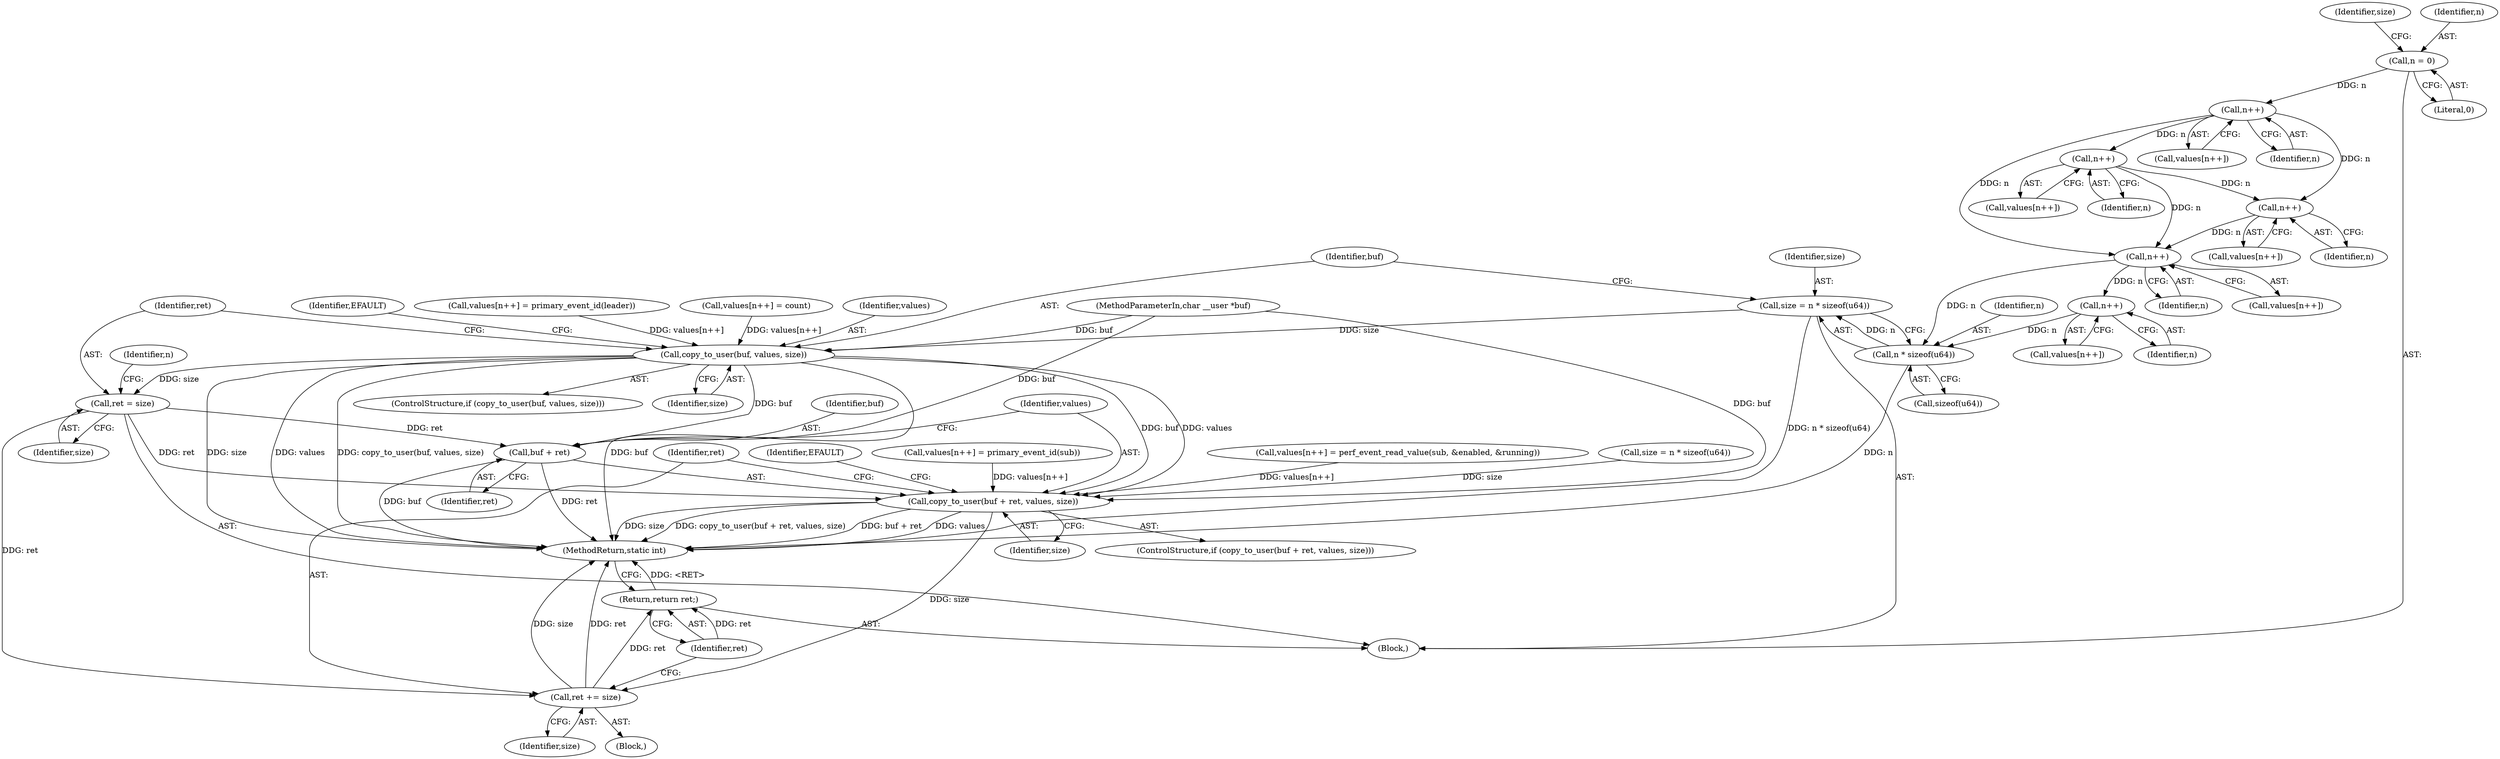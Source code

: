 digraph "0_linux_f63a8daa5812afef4f06c962351687e1ff9ccb2b_4@API" {
"1000191" [label="(Call,size = n * sizeof(u64))"];
"1000193" [label="(Call,n * sizeof(u64))"];
"1000187" [label="(Call,n++)"];
"1000177" [label="(Call,n++)"];
"1000171" [label="(Call,n++)"];
"1000147" [label="(Call,n++)"];
"1000119" [label="(Call,n = 0)"];
"1000161" [label="(Call,n++)"];
"1000198" [label="(Call,copy_to_user(buf, values, size))"];
"1000205" [label="(Call,ret = size)"];
"1000241" [label="(Call,copy_to_user(buf + ret, values, size))"];
"1000251" [label="(Call,ret += size)"];
"1000254" [label="(Return,return ret;)"];
"1000242" [label="(Call,buf + ret)"];
"1000187" [label="(Call,n++)"];
"1000256" [label="(MethodReturn,static int)"];
"1000192" [label="(Identifier,size)"];
"1000145" [label="(Call,values[n++])"];
"1000242" [label="(Call,buf + ret)"];
"1000172" [label="(Identifier,n)"];
"1000241" [label="(Call,copy_to_user(buf + ret, values, size))"];
"1000185" [label="(Call,values[n++])"];
"1000240" [label="(ControlStructure,if (copy_to_user(buf + ret, values, size)))"];
"1000193" [label="(Call,n * sizeof(u64))"];
"1000119" [label="(Call,n = 0)"];
"1000212" [label="(Call,values[n++] = perf_event_read_value(sub, &enabled, &running))"];
"1000161" [label="(Call,n++)"];
"1000234" [label="(Call,size = n * sizeof(u64))"];
"1000244" [label="(Identifier,ret)"];
"1000199" [label="(Identifier,buf)"];
"1000175" [label="(Call,values[n++])"];
"1000206" [label="(Identifier,ret)"];
"1000197" [label="(ControlStructure,if (copy_to_user(buf, values, size)))"];
"1000245" [label="(Identifier,values)"];
"1000204" [label="(Identifier,EFAULT)"];
"1000250" [label="(Identifier,EFAULT)"];
"1000162" [label="(Identifier,n)"];
"1000124" [label="(Identifier,size)"];
"1000177" [label="(Call,n++)"];
"1000147" [label="(Call,n++)"];
"1000243" [label="(Identifier,buf)"];
"1000194" [label="(Identifier,n)"];
"1000148" [label="(Identifier,n)"];
"1000198" [label="(Call,copy_to_user(buf, values, size))"];
"1000159" [label="(Call,values[n++])"];
"1000184" [label="(Call,values[n++] = primary_event_id(leader))"];
"1000253" [label="(Identifier,size)"];
"1000252" [label="(Identifier,ret)"];
"1000195" [label="(Call,sizeof(u64))"];
"1000255" [label="(Identifier,ret)"];
"1000178" [label="(Identifier,n)"];
"1000174" [label="(Call,values[n++] = count)"];
"1000227" [label="(Call,values[n++] = primary_event_id(sub))"];
"1000208" [label="(Block,)"];
"1000254" [label="(Return,return ret;)"];
"1000188" [label="(Identifier,n)"];
"1000169" [label="(Call,values[n++])"];
"1000171" [label="(Call,n++)"];
"1000191" [label="(Call,size = n * sizeof(u64))"];
"1000120" [label="(Identifier,n)"];
"1000207" [label="(Identifier,size)"];
"1000251" [label="(Call,ret += size)"];
"1000246" [label="(Identifier,size)"];
"1000205" [label="(Call,ret = size)"];
"1000104" [label="(Block,)"];
"1000201" [label="(Identifier,size)"];
"1000121" [label="(Literal,0)"];
"1000200" [label="(Identifier,values)"];
"1000103" [label="(MethodParameterIn,char __user *buf)"];
"1000210" [label="(Identifier,n)"];
"1000191" -> "1000104"  [label="AST: "];
"1000191" -> "1000193"  [label="CFG: "];
"1000192" -> "1000191"  [label="AST: "];
"1000193" -> "1000191"  [label="AST: "];
"1000199" -> "1000191"  [label="CFG: "];
"1000191" -> "1000256"  [label="DDG: n * sizeof(u64)"];
"1000193" -> "1000191"  [label="DDG: n"];
"1000191" -> "1000198"  [label="DDG: size"];
"1000193" -> "1000195"  [label="CFG: "];
"1000194" -> "1000193"  [label="AST: "];
"1000195" -> "1000193"  [label="AST: "];
"1000193" -> "1000256"  [label="DDG: n"];
"1000187" -> "1000193"  [label="DDG: n"];
"1000177" -> "1000193"  [label="DDG: n"];
"1000187" -> "1000185"  [label="AST: "];
"1000187" -> "1000188"  [label="CFG: "];
"1000188" -> "1000187"  [label="AST: "];
"1000185" -> "1000187"  [label="CFG: "];
"1000177" -> "1000187"  [label="DDG: n"];
"1000177" -> "1000175"  [label="AST: "];
"1000177" -> "1000178"  [label="CFG: "];
"1000178" -> "1000177"  [label="AST: "];
"1000175" -> "1000177"  [label="CFG: "];
"1000171" -> "1000177"  [label="DDG: n"];
"1000147" -> "1000177"  [label="DDG: n"];
"1000161" -> "1000177"  [label="DDG: n"];
"1000171" -> "1000169"  [label="AST: "];
"1000171" -> "1000172"  [label="CFG: "];
"1000172" -> "1000171"  [label="AST: "];
"1000169" -> "1000171"  [label="CFG: "];
"1000147" -> "1000171"  [label="DDG: n"];
"1000161" -> "1000171"  [label="DDG: n"];
"1000147" -> "1000145"  [label="AST: "];
"1000147" -> "1000148"  [label="CFG: "];
"1000148" -> "1000147"  [label="AST: "];
"1000145" -> "1000147"  [label="CFG: "];
"1000119" -> "1000147"  [label="DDG: n"];
"1000147" -> "1000161"  [label="DDG: n"];
"1000119" -> "1000104"  [label="AST: "];
"1000119" -> "1000121"  [label="CFG: "];
"1000120" -> "1000119"  [label="AST: "];
"1000121" -> "1000119"  [label="AST: "];
"1000124" -> "1000119"  [label="CFG: "];
"1000161" -> "1000159"  [label="AST: "];
"1000161" -> "1000162"  [label="CFG: "];
"1000162" -> "1000161"  [label="AST: "];
"1000159" -> "1000161"  [label="CFG: "];
"1000198" -> "1000197"  [label="AST: "];
"1000198" -> "1000201"  [label="CFG: "];
"1000199" -> "1000198"  [label="AST: "];
"1000200" -> "1000198"  [label="AST: "];
"1000201" -> "1000198"  [label="AST: "];
"1000204" -> "1000198"  [label="CFG: "];
"1000206" -> "1000198"  [label="CFG: "];
"1000198" -> "1000256"  [label="DDG: size"];
"1000198" -> "1000256"  [label="DDG: values"];
"1000198" -> "1000256"  [label="DDG: buf"];
"1000198" -> "1000256"  [label="DDG: copy_to_user(buf, values, size)"];
"1000103" -> "1000198"  [label="DDG: buf"];
"1000184" -> "1000198"  [label="DDG: values[n++]"];
"1000174" -> "1000198"  [label="DDG: values[n++]"];
"1000198" -> "1000205"  [label="DDG: size"];
"1000198" -> "1000241"  [label="DDG: buf"];
"1000198" -> "1000241"  [label="DDG: values"];
"1000198" -> "1000242"  [label="DDG: buf"];
"1000205" -> "1000104"  [label="AST: "];
"1000205" -> "1000207"  [label="CFG: "];
"1000206" -> "1000205"  [label="AST: "];
"1000207" -> "1000205"  [label="AST: "];
"1000210" -> "1000205"  [label="CFG: "];
"1000205" -> "1000241"  [label="DDG: ret"];
"1000205" -> "1000242"  [label="DDG: ret"];
"1000205" -> "1000251"  [label="DDG: ret"];
"1000241" -> "1000240"  [label="AST: "];
"1000241" -> "1000246"  [label="CFG: "];
"1000242" -> "1000241"  [label="AST: "];
"1000245" -> "1000241"  [label="AST: "];
"1000246" -> "1000241"  [label="AST: "];
"1000250" -> "1000241"  [label="CFG: "];
"1000252" -> "1000241"  [label="CFG: "];
"1000241" -> "1000256"  [label="DDG: buf + ret"];
"1000241" -> "1000256"  [label="DDG: values"];
"1000241" -> "1000256"  [label="DDG: size"];
"1000241" -> "1000256"  [label="DDG: copy_to_user(buf + ret, values, size)"];
"1000103" -> "1000241"  [label="DDG: buf"];
"1000227" -> "1000241"  [label="DDG: values[n++]"];
"1000212" -> "1000241"  [label="DDG: values[n++]"];
"1000234" -> "1000241"  [label="DDG: size"];
"1000241" -> "1000251"  [label="DDG: size"];
"1000251" -> "1000208"  [label="AST: "];
"1000251" -> "1000253"  [label="CFG: "];
"1000252" -> "1000251"  [label="AST: "];
"1000253" -> "1000251"  [label="AST: "];
"1000255" -> "1000251"  [label="CFG: "];
"1000251" -> "1000256"  [label="DDG: size"];
"1000251" -> "1000256"  [label="DDG: ret"];
"1000251" -> "1000254"  [label="DDG: ret"];
"1000254" -> "1000104"  [label="AST: "];
"1000254" -> "1000255"  [label="CFG: "];
"1000255" -> "1000254"  [label="AST: "];
"1000256" -> "1000254"  [label="CFG: "];
"1000254" -> "1000256"  [label="DDG: <RET>"];
"1000255" -> "1000254"  [label="DDG: ret"];
"1000242" -> "1000244"  [label="CFG: "];
"1000243" -> "1000242"  [label="AST: "];
"1000244" -> "1000242"  [label="AST: "];
"1000245" -> "1000242"  [label="CFG: "];
"1000242" -> "1000256"  [label="DDG: ret"];
"1000242" -> "1000256"  [label="DDG: buf"];
"1000103" -> "1000242"  [label="DDG: buf"];
}
